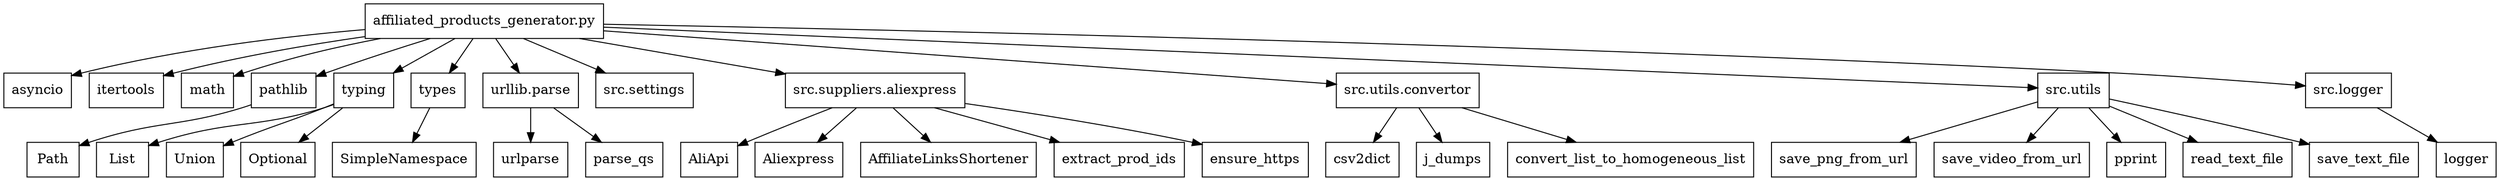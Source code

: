digraph dependencies {
    node [shape=box];
    
    affiliated_products_generator [label="affiliated_products_generator.py"];

    asyncio [label="asyncio"];
    itertools [label="itertools"];
    math [label="math"];
    pathlib [label="pathlib"];
    typing [label="typing"];
    types [label="types"];
    urllib_parse [label="urllib.parse"];
    src_settings [label="src.settings"];
    src_suppliers_aliexpress [label="src.suppliers.aliexpress"];
    src_utils_convertor [label="src.utils.convertor"];
    src_utils [label="src.utils"];
    src_logger [label="src.logger"];

    affiliated_products_generator -> asyncio;
    affiliated_products_generator -> itertools;
    affiliated_products_generator -> math;
    affiliated_products_generator -> pathlib;
    affiliated_products_generator -> typing;
    affiliated_products_generator -> types;
    affiliated_products_generator -> urllib_parse;
    affiliated_products_generator -> src_settings;
    affiliated_products_generator -> src_suppliers_aliexpress;
    affiliated_products_generator -> src_utils_convertor;
    affiliated_products_generator -> src_utils;
    affiliated_products_generator -> src_logger;

    pathlib -> Path;
    
    typing -> List;
    typing -> Union;
    typing -> Optional;

    types -> SimpleNamespace;

    urllib_parse -> urlparse;
    urllib_parse -> parse_qs;

    src_suppliers_aliexpress -> AliApi;
    src_suppliers_aliexpress -> Aliexpress;
    src_suppliers_aliexpress -> AffiliateLinksShortener;
    src_suppliers_aliexpress -> extract_prod_ids;
    src_suppliers_aliexpress -> ensure_https;

    src_utils_convertor -> csv2dict;
    src_utils_convertor -> j_dumps;
    src_utils_convertor -> convert_list_to_homogeneous_list;

    src_utils -> save_png_from_url;
    src_utils -> save_video_from_url;
    src_utils -> pprint;
    src_utils -> read_text_file;
    src_utils -> save_text_file;

    src_logger -> logger;
}
